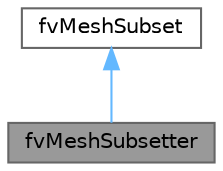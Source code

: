 digraph "fvMeshSubsetter"
{
 // LATEX_PDF_SIZE
  bgcolor="transparent";
  edge [fontname=Helvetica,fontsize=10,labelfontname=Helvetica,labelfontsize=10];
  node [fontname=Helvetica,fontsize=10,shape=box,height=0.2,width=0.4];
  Node1 [id="Node000001",label="fvMeshSubsetter",height=0.2,width=0.4,color="gray40", fillcolor="grey60", style="filled", fontcolor="black",tooltip="Extends Foam::fvMeshSubset with two-step subsetting (uses polyTopoChange modification)."];
  Node2 -> Node1 [id="edge1_Node000001_Node000002",dir="back",color="steelblue1",style="solid",tooltip=" "];
  Node2 [id="Node000002",label="fvMeshSubset",height=0.2,width=0.4,color="gray40", fillcolor="white", style="filled",URL="$classFoam_1_1fvMeshSubset.html",tooltip="Holds a reference to the original mesh (the baseMesh) and optionally to a subset of that mesh (the su..."];
}
